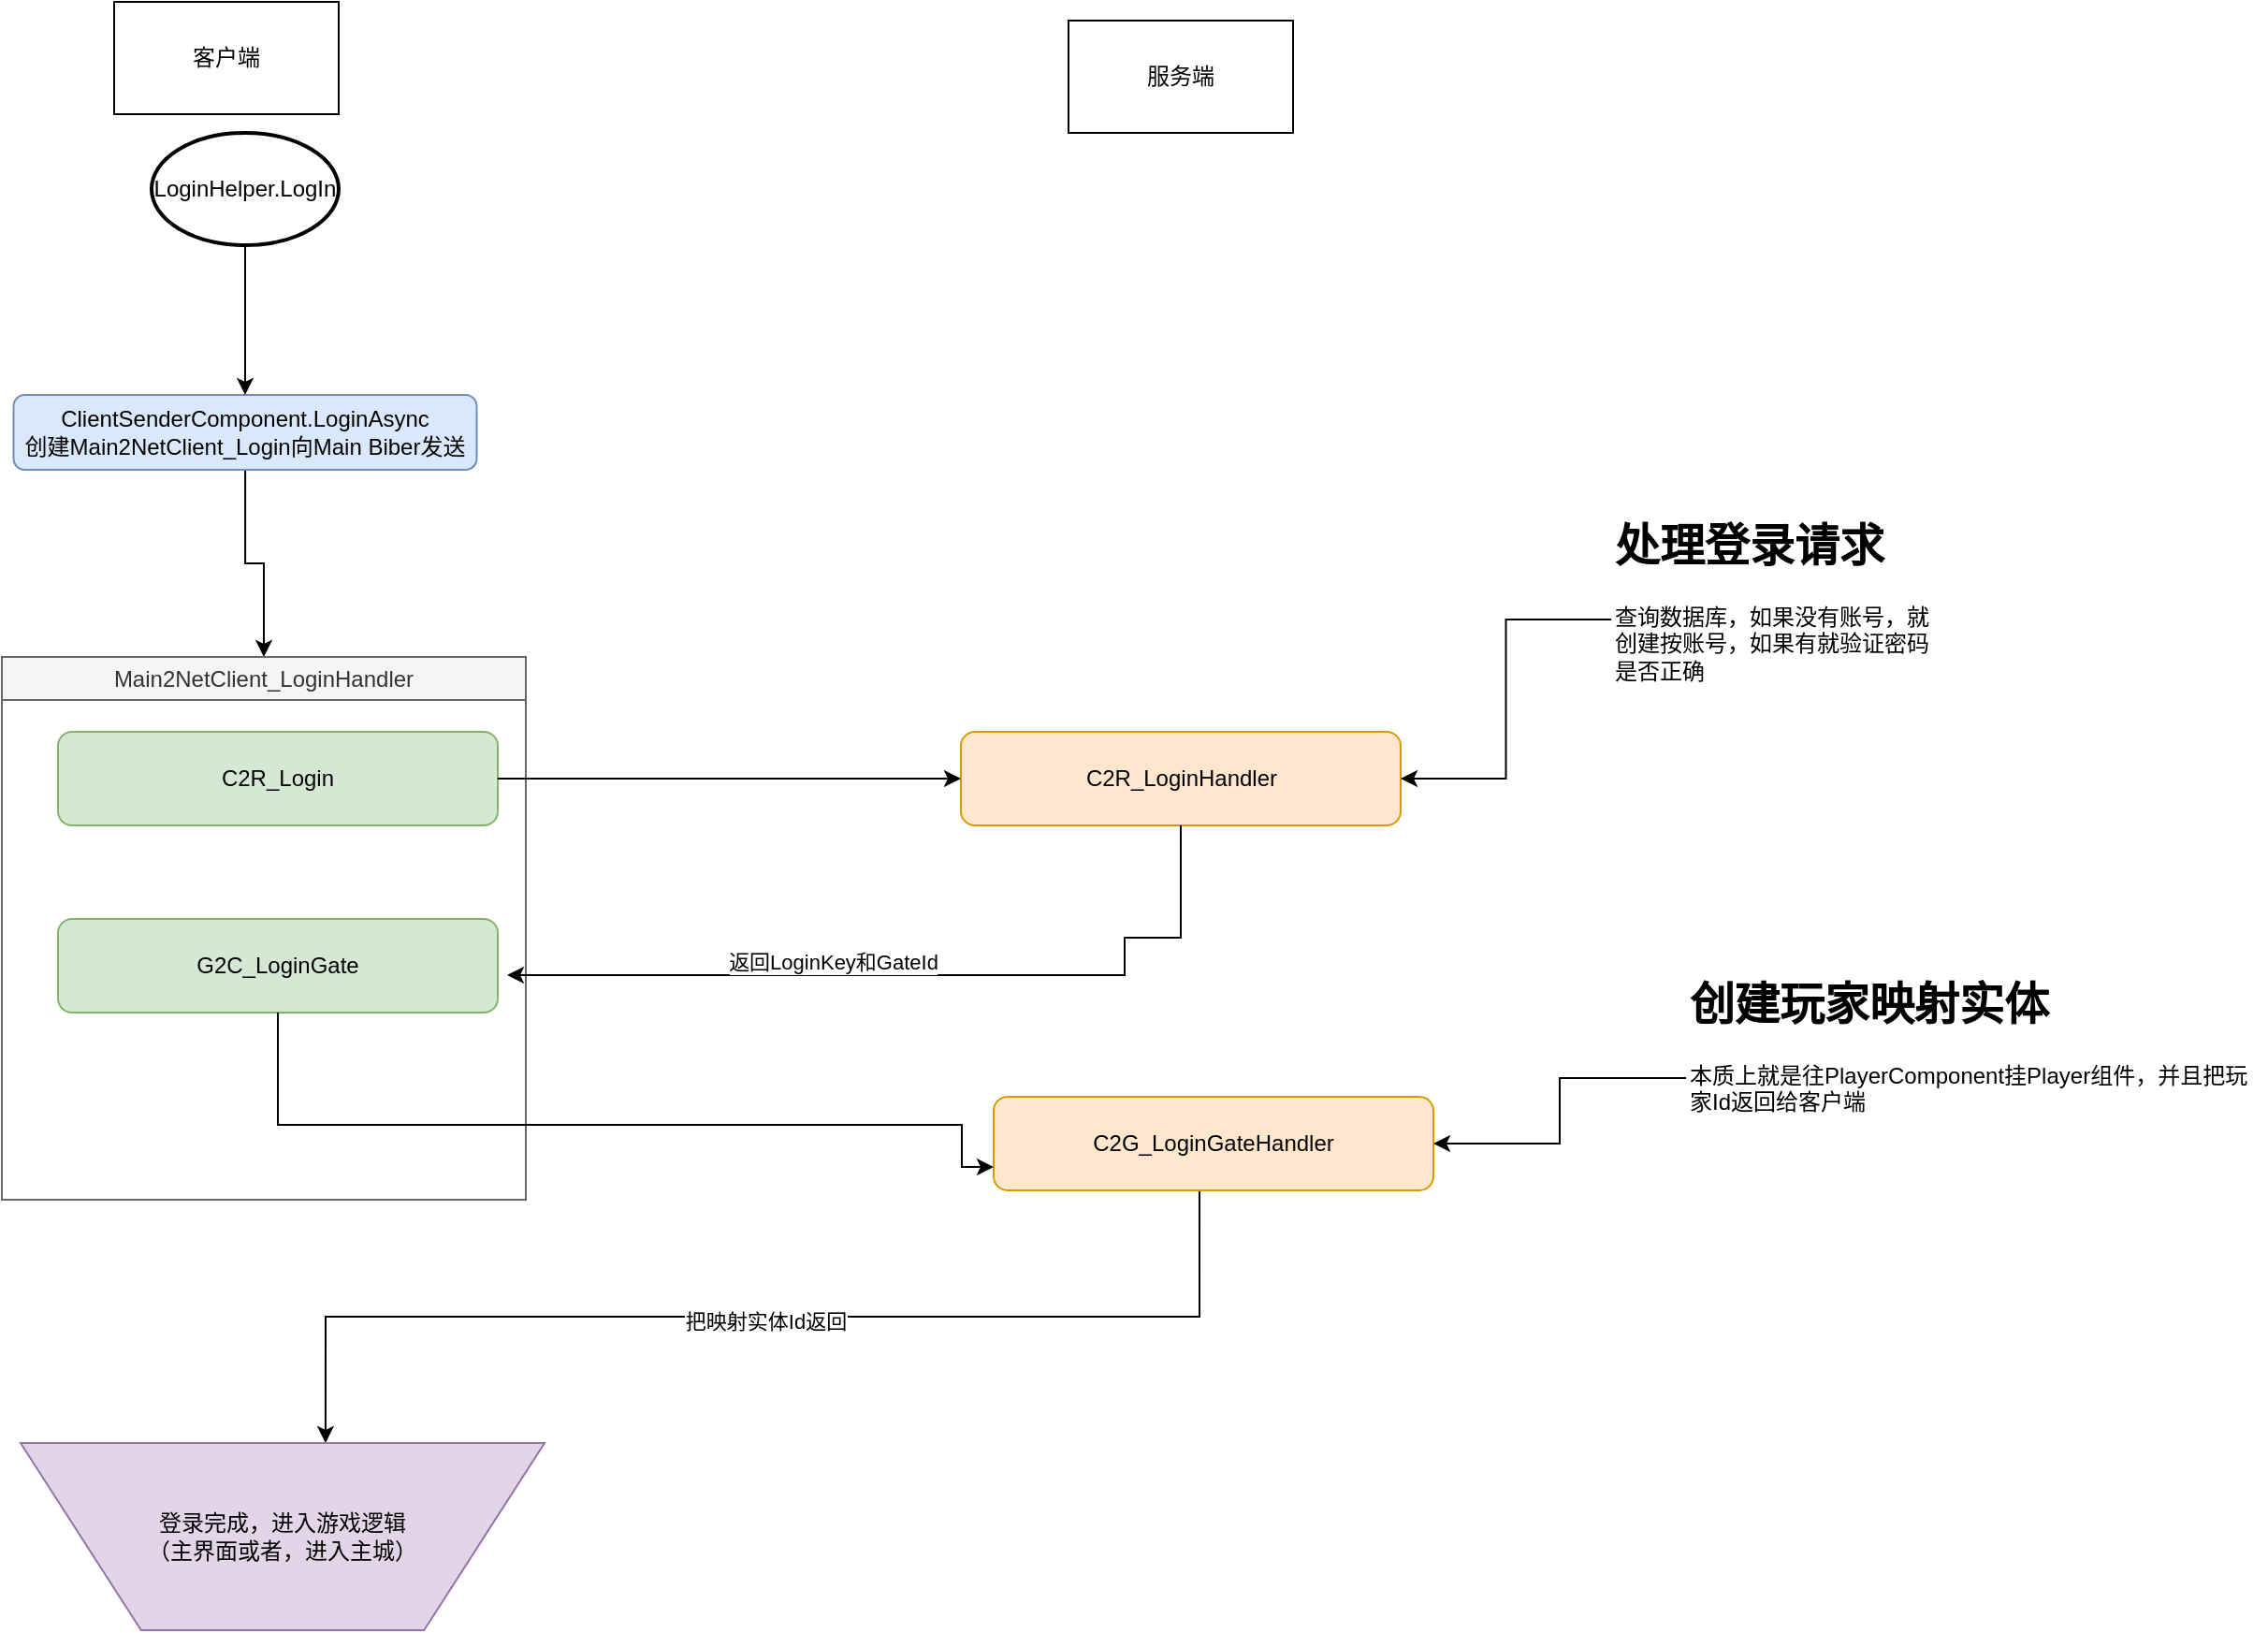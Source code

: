 <mxfile version="24.4.0" type="device">
  <diagram name="第 1 页" id="FMP3942vVoAkyzEO4C84">
    <mxGraphModel dx="1434" dy="844" grid="1" gridSize="10" guides="1" tooltips="1" connect="1" arrows="1" fold="1" page="1" pageScale="1" pageWidth="827" pageHeight="1169" math="0" shadow="0">
      <root>
        <mxCell id="0" />
        <mxCell id="1" parent="0" />
        <mxCell id="33rp73bKP2H85NoBWVEx-1" value="客户端" style="rounded=0;whiteSpace=wrap;html=1;" vertex="1" parent="1">
          <mxGeometry x="60" y="70" width="120" height="60" as="geometry" />
        </mxCell>
        <mxCell id="33rp73bKP2H85NoBWVEx-2" value="服务端" style="rounded=0;whiteSpace=wrap;html=1;" vertex="1" parent="1">
          <mxGeometry x="570" y="80" width="120" height="60" as="geometry" />
        </mxCell>
        <mxCell id="33rp73bKP2H85NoBWVEx-8" style="edgeStyle=orthogonalEdgeStyle;rounded=0;orthogonalLoop=1;jettySize=auto;html=1;entryX=0.5;entryY=0;entryDx=0;entryDy=0;" edge="1" parent="1" source="33rp73bKP2H85NoBWVEx-3" target="33rp73bKP2H85NoBWVEx-22">
          <mxGeometry relative="1" as="geometry">
            <mxPoint x="157.5" y="450" as="targetPoint" />
          </mxGeometry>
        </mxCell>
        <mxCell id="33rp73bKP2H85NoBWVEx-3" value="ClientSenderComponent.LoginAsync&lt;br&gt;创建Main2NetClient_Login向Main Biber发送" style="rounded=1;whiteSpace=wrap;html=1;fillColor=#dae8fc;strokeColor=#6c8ebf;" vertex="1" parent="1">
          <mxGeometry x="6.25" y="280" width="247.5" height="40" as="geometry" />
        </mxCell>
        <mxCell id="33rp73bKP2H85NoBWVEx-7" style="edgeStyle=orthogonalEdgeStyle;rounded=0;orthogonalLoop=1;jettySize=auto;html=1;entryX=0.5;entryY=0;entryDx=0;entryDy=0;" edge="1" parent="1" source="33rp73bKP2H85NoBWVEx-6" target="33rp73bKP2H85NoBWVEx-3">
          <mxGeometry relative="1" as="geometry" />
        </mxCell>
        <mxCell id="33rp73bKP2H85NoBWVEx-6" value="LoginHelper.LogIn" style="strokeWidth=2;html=1;shape=mxgraph.flowchart.start_1;whiteSpace=wrap;" vertex="1" parent="1">
          <mxGeometry x="80" y="140" width="100" height="60" as="geometry" />
        </mxCell>
        <mxCell id="33rp73bKP2H85NoBWVEx-9" value="C2R_LoginHandler" style="rounded=1;whiteSpace=wrap;html=1;fillColor=#ffe6cc;strokeColor=#d79b00;" vertex="1" parent="1">
          <mxGeometry x="512.5" y="460" width="235" height="50" as="geometry" />
        </mxCell>
        <mxCell id="33rp73bKP2H85NoBWVEx-13" style="edgeStyle=orthogonalEdgeStyle;rounded=0;orthogonalLoop=1;jettySize=auto;html=1;entryX=1;entryY=0.5;entryDx=0;entryDy=0;" edge="1" parent="1" source="33rp73bKP2H85NoBWVEx-10" target="33rp73bKP2H85NoBWVEx-9">
          <mxGeometry relative="1" as="geometry" />
        </mxCell>
        <mxCell id="33rp73bKP2H85NoBWVEx-10" value="&lt;h1 style=&quot;margin-top: 0px;&quot;&gt;处理登录请求&lt;/h1&gt;&lt;p&gt;查询数据库，如果没有账号，就创建按账号，如果有就验证密码是否正确&lt;/p&gt;" style="text;html=1;whiteSpace=wrap;overflow=hidden;rounded=0;" vertex="1" parent="1">
          <mxGeometry x="860" y="340" width="180" height="120" as="geometry" />
        </mxCell>
        <mxCell id="33rp73bKP2H85NoBWVEx-22" value="&lt;span style=&quot;font-weight: 400;&quot;&gt;Main2NetClient_LoginHandler&lt;/span&gt;" style="swimlane;whiteSpace=wrap;html=1;fillColor=#f5f5f5;fontColor=#333333;strokeColor=#666666;" vertex="1" parent="1">
          <mxGeometry y="420" width="280" height="290" as="geometry" />
        </mxCell>
        <mxCell id="33rp73bKP2H85NoBWVEx-14" value="G2C_LoginGate" style="rounded=1;whiteSpace=wrap;html=1;movable=1;resizable=1;rotatable=1;deletable=1;editable=1;locked=0;connectable=1;fillColor=#d5e8d4;strokeColor=#82b366;" vertex="1" parent="33rp73bKP2H85NoBWVEx-22">
          <mxGeometry x="30" y="140" width="235" height="50" as="geometry" />
        </mxCell>
        <mxCell id="33rp73bKP2H85NoBWVEx-23" value="C2R_Login" style="rounded=1;whiteSpace=wrap;html=1;movable=1;resizable=1;rotatable=1;deletable=1;editable=1;locked=0;connectable=1;fillColor=#d5e8d4;strokeColor=#82b366;" vertex="1" parent="33rp73bKP2H85NoBWVEx-22">
          <mxGeometry x="30" y="40" width="235" height="50" as="geometry" />
        </mxCell>
        <mxCell id="33rp73bKP2H85NoBWVEx-24" style="edgeStyle=orthogonalEdgeStyle;rounded=0;orthogonalLoop=1;jettySize=auto;html=1;entryX=0;entryY=0.5;entryDx=0;entryDy=0;" edge="1" parent="1" source="33rp73bKP2H85NoBWVEx-23" target="33rp73bKP2H85NoBWVEx-9">
          <mxGeometry relative="1" as="geometry" />
        </mxCell>
        <mxCell id="33rp73bKP2H85NoBWVEx-34" style="edgeStyle=orthogonalEdgeStyle;rounded=0;orthogonalLoop=1;jettySize=auto;html=1;entryX=0.582;entryY=1;entryDx=0;entryDy=0;exitX=0.468;exitY=0.98;exitDx=0;exitDy=0;exitPerimeter=0;entryPerimeter=0;" edge="1" parent="1" source="33rp73bKP2H85NoBWVEx-29" target="33rp73bKP2H85NoBWVEx-33">
          <mxGeometry relative="1" as="geometry">
            <mxPoint x="540" y="730" as="sourcePoint" />
            <mxPoint x="160" y="890" as="targetPoint" />
          </mxGeometry>
        </mxCell>
        <mxCell id="33rp73bKP2H85NoBWVEx-35" value="把映射实体Id返回" style="edgeLabel;html=1;align=center;verticalAlign=middle;resizable=0;points=[];" vertex="1" connectable="0" parent="33rp73bKP2H85NoBWVEx-34">
          <mxGeometry x="-0.007" y="2" relative="1" as="geometry">
            <mxPoint x="-1" as="offset" />
          </mxGeometry>
        </mxCell>
        <mxCell id="33rp73bKP2H85NoBWVEx-29" value="C2G_LoginGateHandler" style="rounded=1;whiteSpace=wrap;html=1;movable=1;resizable=1;rotatable=1;deletable=1;editable=1;locked=0;connectable=1;fillColor=#ffe6cc;strokeColor=#d79b00;" vertex="1" parent="1">
          <mxGeometry x="530" y="655" width="235" height="50" as="geometry" />
        </mxCell>
        <mxCell id="33rp73bKP2H85NoBWVEx-16" style="edgeStyle=orthogonalEdgeStyle;rounded=0;orthogonalLoop=1;jettySize=auto;html=1;exitX=0.5;exitY=1;exitDx=0;exitDy=0;" edge="1" parent="1" source="33rp73bKP2H85NoBWVEx-9">
          <mxGeometry relative="1" as="geometry">
            <mxPoint x="270" y="590" as="targetPoint" />
            <mxPoint x="815" y="430" as="sourcePoint" />
            <Array as="points">
              <mxPoint x="630" y="570" />
              <mxPoint x="600" y="570" />
              <mxPoint x="600" y="590" />
            </Array>
          </mxGeometry>
        </mxCell>
        <mxCell id="33rp73bKP2H85NoBWVEx-17" value="Text" style="edgeLabel;html=1;align=center;verticalAlign=middle;resizable=0;points=[];" vertex="1" connectable="0" parent="33rp73bKP2H85NoBWVEx-16">
          <mxGeometry x="0.215" y="-9" relative="1" as="geometry">
            <mxPoint as="offset" />
          </mxGeometry>
        </mxCell>
        <mxCell id="33rp73bKP2H85NoBWVEx-18" value="返回LoginKey和GateId" style="edgeLabel;html=1;align=center;verticalAlign=middle;resizable=0;points=[];" vertex="1" connectable="0" parent="33rp73bKP2H85NoBWVEx-16">
          <mxGeometry x="0.208" y="-7" relative="1" as="geometry">
            <mxPoint as="offset" />
          </mxGeometry>
        </mxCell>
        <mxCell id="33rp73bKP2H85NoBWVEx-30" style="edgeStyle=orthogonalEdgeStyle;rounded=0;orthogonalLoop=1;jettySize=auto;html=1;entryX=0;entryY=0.75;entryDx=0;entryDy=0;" edge="1" parent="1" source="33rp73bKP2H85NoBWVEx-14" target="33rp73bKP2H85NoBWVEx-29">
          <mxGeometry relative="1" as="geometry">
            <Array as="points">
              <mxPoint x="148" y="670" />
              <mxPoint x="513" y="670" />
            </Array>
          </mxGeometry>
        </mxCell>
        <mxCell id="33rp73bKP2H85NoBWVEx-32" style="edgeStyle=orthogonalEdgeStyle;rounded=0;orthogonalLoop=1;jettySize=auto;html=1;" edge="1" parent="1" source="33rp73bKP2H85NoBWVEx-31" target="33rp73bKP2H85NoBWVEx-29">
          <mxGeometry relative="1" as="geometry" />
        </mxCell>
        <mxCell id="33rp73bKP2H85NoBWVEx-31" value="&lt;h1 style=&quot;margin-top: 0px;&quot;&gt;创建玩家映射实体&lt;/h1&gt;&lt;div&gt;本质上就是往PlayerComponent挂Player组件，并且把玩家Id返回给客户端&lt;/div&gt;" style="text;html=1;whiteSpace=wrap;overflow=hidden;rounded=0;" vertex="1" parent="1">
          <mxGeometry x="900" y="585" width="310" height="120" as="geometry" />
        </mxCell>
        <mxCell id="33rp73bKP2H85NoBWVEx-33" value="登录完成，进入游戏逻辑&lt;br&gt;（主界面或者，进入主城）" style="verticalLabelPosition=middle;verticalAlign=middle;html=1;shape=trapezoid;perimeter=trapezoidPerimeter;whiteSpace=wrap;size=0.23;arcSize=10;flipV=1;labelPosition=center;align=center;fillColor=#e1d5e7;strokeColor=#9673a6;" vertex="1" parent="1">
          <mxGeometry x="10" y="840" width="280" height="100" as="geometry" />
        </mxCell>
      </root>
    </mxGraphModel>
  </diagram>
</mxfile>
